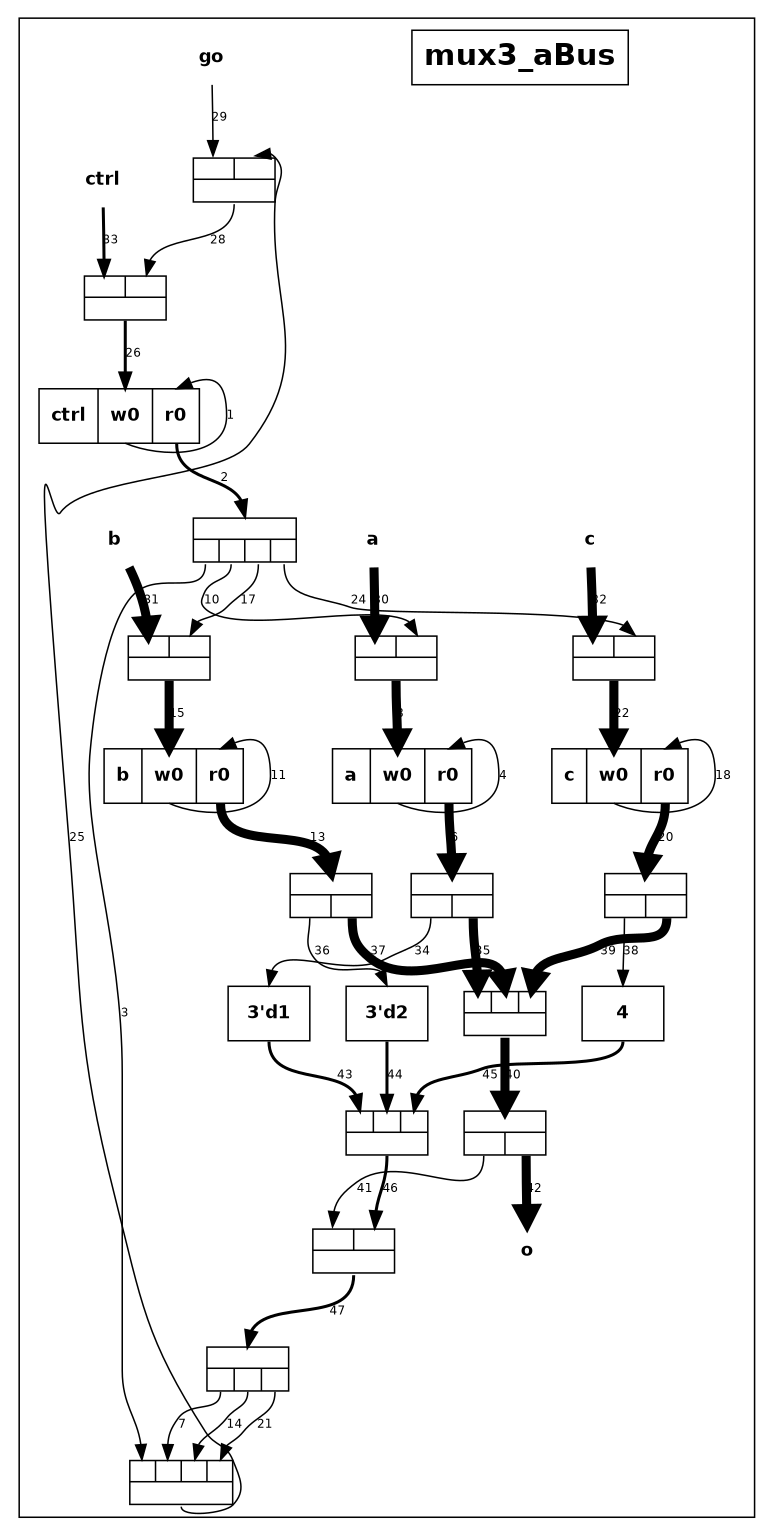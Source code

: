 digraph mux3_aBus {
  outputorder="edgesfirst";
  size="7.086614173228347,10.236220472440946";
  ratio="2.0"
  subgraph cluster_mux3_aBus {
    edge [fontsize="8", fontname="Helvetica", labelfontname="Helvetica", labelfontsize="8", arrowhead="normal"];
    node [fontsize="12", fontname="Helvetica-Bold", shape="box"];
    title [label="mux3_aBus", fontsize="20"];
    port0 [portref="0", label="go", style="bold", shape="none"];
    port1 [portref="1", label="a", style="bold", shape="none"];
    port2 [portref="2", label="b", style="bold", shape="none"];
    port3 [portref="3", label="c", style="bold", shape="none"];
    port4 [portref="4", label="ctrl", style="bold", shape="none"];
    port5 [portref="5", label="o", style="bold", shape="none"];
    comp2 [compref="2", label="a|<w0>w0|<r0>r0", shape="record"];
    comp5 [compref="5", label="b|<w0>w0|<r0>r0", shape="record"];
    comp8 [compref="8", label="c|<w0>w0|<r0>r0", shape="record"];
    comp10 [compref="10", label="{{<i>}|{<o0>|<o1>|<o2>|<o3>}}", height="0.4", fontsize="2", nojustify="true", shape="record"];
    comp11 [compref="11", label="{{<i0>|<i1>|<i2>|<i3>}|{<o>}}", height="0.4", fontsize="2", nojustify="true", shape="record"];
    comp12 [compref="12", label="ctrl|<w0>w0|<r0>r0", shape="record"];
    comp14 [compref="14", label="{{<i0>|<i1>}|{<o>}}", height="0.4", fontsize="2", nojustify="true", shape="record"];
    comp15 [compref="15", label="{{<i0>|<i1>}|{<o>}}", height="0.4", fontsize="2", nojustify="true", shape="record"];
    comp16 [compref="16", label="{{<i0>|<i1>}|{<o>}}", height="0.4", fontsize="2", nojustify="true", shape="record"];
    comp17 [compref="17", label="{{<i0>|<i1>}|{<o>}}", height="0.4", fontsize="2", nojustify="true", shape="record"];
    comp18 [compref="18", label="{{<i0>|<i1>}|{<o>}}", height="0.4", fontsize="2", nojustify="true", shape="record"];
    comp19 [compref="19", label="{{<i>}|{<o0>|<o1>}}", height="0.4", fontsize="2", nojustify="true", shape="record"];
    comp20 [compref="20", label="{{<i>}|{<o0>|<o1>}}", height="0.4", fontsize="2", nojustify="true", shape="record"];
    comp21 [compref="21", label="{{<i>}|{<o0>|<o1>}}", height="0.4", fontsize="2", nojustify="true", shape="record"];
    comp22 [compref="22", label="{{<i0>|<i1>|<i2>}|{<o>}}", height="0.4", fontsize="2", nojustify="true", shape="record"];
    comp23 [compref="23", label="{{<i>}|{<o0>|<o1>}}", height="0.4", fontsize="2", nojustify="true", shape="record"];
    comp24 [compref="24", label="3'd1", nojustify="true", shape="record"];
    comp25 [compref="25", label="3'd2", nojustify="true", shape="record"];
    comp26 [compref="26", label="4", nojustify="true", shape="record"];
    comp27 [compref="27", label="{{<i0>|<i1>|<i2>}|{<o>}}", height="0.4", fontsize="2", nojustify="true", shape="record"];
    comp28 [compref="28", label="{{<i0>|<i1>}|{<o>}}", height="0.4", fontsize="2", nojustify="true", shape="record"];
    comp29 [compref="29", label="{{<i>}|{<o0>|<o1>|<o2>}}", height="0.4", fontsize="2", nojustify="true", shape="record"]
    comp12:w0:s -> comp12:r0:n [linkref="1", label="1", penwidth="1", weight="1"];
    comp12:r0:s -> comp10:i:n [linkref="2", label="2", penwidth="2", weight="2"];
    comp10:o0:s -> comp11:i0:n [linkref="3", label="3", penwidth="1", weight="1"];
    comp2:w0:s -> comp2:r0:n [linkref="4", label="4", penwidth="1", weight="1"];
    comp2:r0:s -> comp19:i:n [linkref="6", label="6", penwidth="6", weight="6"];
    comp29:o0:s -> comp11:i1:n [linkref="7", label="7", penwidth="1", weight="1"];
    comp15:o:s -> comp2:w0:n [linkref="8", label="8", penwidth="6", weight="6"];
    comp10:o1:s -> comp15:i1:n [linkref="10", label="10", penwidth="1", weight="1"];
    comp5:w0:s -> comp5:r0:n [linkref="11", label="11", penwidth="1", weight="1"];
    comp5:r0:s -> comp20:i:n [linkref="13", label="13", penwidth="6", weight="6"];
    comp29:o1:s -> comp11:i2:n [linkref="14", label="14", penwidth="1", weight="1"];
    comp16:o:s -> comp5:w0:n [linkref="15", label="15", penwidth="6", weight="6"];
    comp10:o2:s -> comp16:i1:n [linkref="17", label="17", penwidth="1", weight="1"];
    comp8:w0:s -> comp8:r0:n [linkref="18", label="18", penwidth="1", weight="1"];
    comp8:r0:s -> comp21:i:n [linkref="20", label="20", penwidth="6", weight="6"];
    comp29:o2:s -> comp11:i3:n [linkref="21", label="21", penwidth="1", weight="1"];
    comp17:o:s -> comp8:w0:n [linkref="22", label="22", penwidth="6", weight="6"];
    comp10:o3:s -> comp17:i1:n [linkref="24", label="24", penwidth="1", weight="1"];
    comp11:o:s -> comp14:i1:n [linkref="25", label="25", penwidth="1", weight="1"];
    comp18:o:s -> comp12:w0:n [linkref="26", label="26", penwidth="2", weight="2"];
    comp14:o:s -> comp18:i1:n [linkref="28", label="28", penwidth="1", weight="1"];
    port0 -> comp14:i0:n [linkref="29", label="29", penwidth="1", weight="1"];
    port1 -> comp15:i0:n [linkref="30", label="30", penwidth="6", weight="6"];
    port2 -> comp16:i0:n [linkref="31", label="31", penwidth="6", weight="6"];
    port3 -> comp17:i0:n [linkref="32", label="32", penwidth="6", weight="6"];
    port4 -> comp18:i0:n [linkref="33", label="33", penwidth="2", weight="2"];
    comp19:o0:s -> comp24:n [linkref="34", label="34", penwidth="1", weight="1"];
    comp19:o1:s -> comp22:i0:n [linkref="35", label="35", penwidth="6", weight="6"];
    comp20:o0:s -> comp25:n [linkref="36", label="36", penwidth="1", weight="1"];
    comp20:o1:s -> comp22:i1:n [linkref="37", label="37", penwidth="6", weight="6"];
    comp21:o0:s -> comp26:n [linkref="38", label="38", penwidth="1", weight="1"];
    comp21:o1:s -> comp22:i2:n [linkref="39", label="39", penwidth="6", weight="6"];
    comp22:o:s -> comp23:i:n [linkref="40", label="40", penwidth="6", weight="6"];
    comp23:o0:s -> comp28:i0:n [linkref="41", label="41", penwidth="1", weight="1"];
    comp23:o1:s -> port5 [linkref="42", label="42", penwidth="6", weight="6"];
    comp24:s -> comp27:i0:n [linkref="43", label="43", penwidth="2", weight="2"];
    comp25:s -> comp27:i1:n [linkref="44", label="44", penwidth="2", weight="2"];
    comp26:s -> comp27:i2:n [linkref="45", label="45", penwidth="2", weight="2"];
    comp27:o:s -> comp28:i1:n [linkref="46", label="46", penwidth="2", weight="2"];
    comp28:o:s -> comp29:i:n [linkref="47", label="47", penwidth="2", weight="2"]
  }
}
